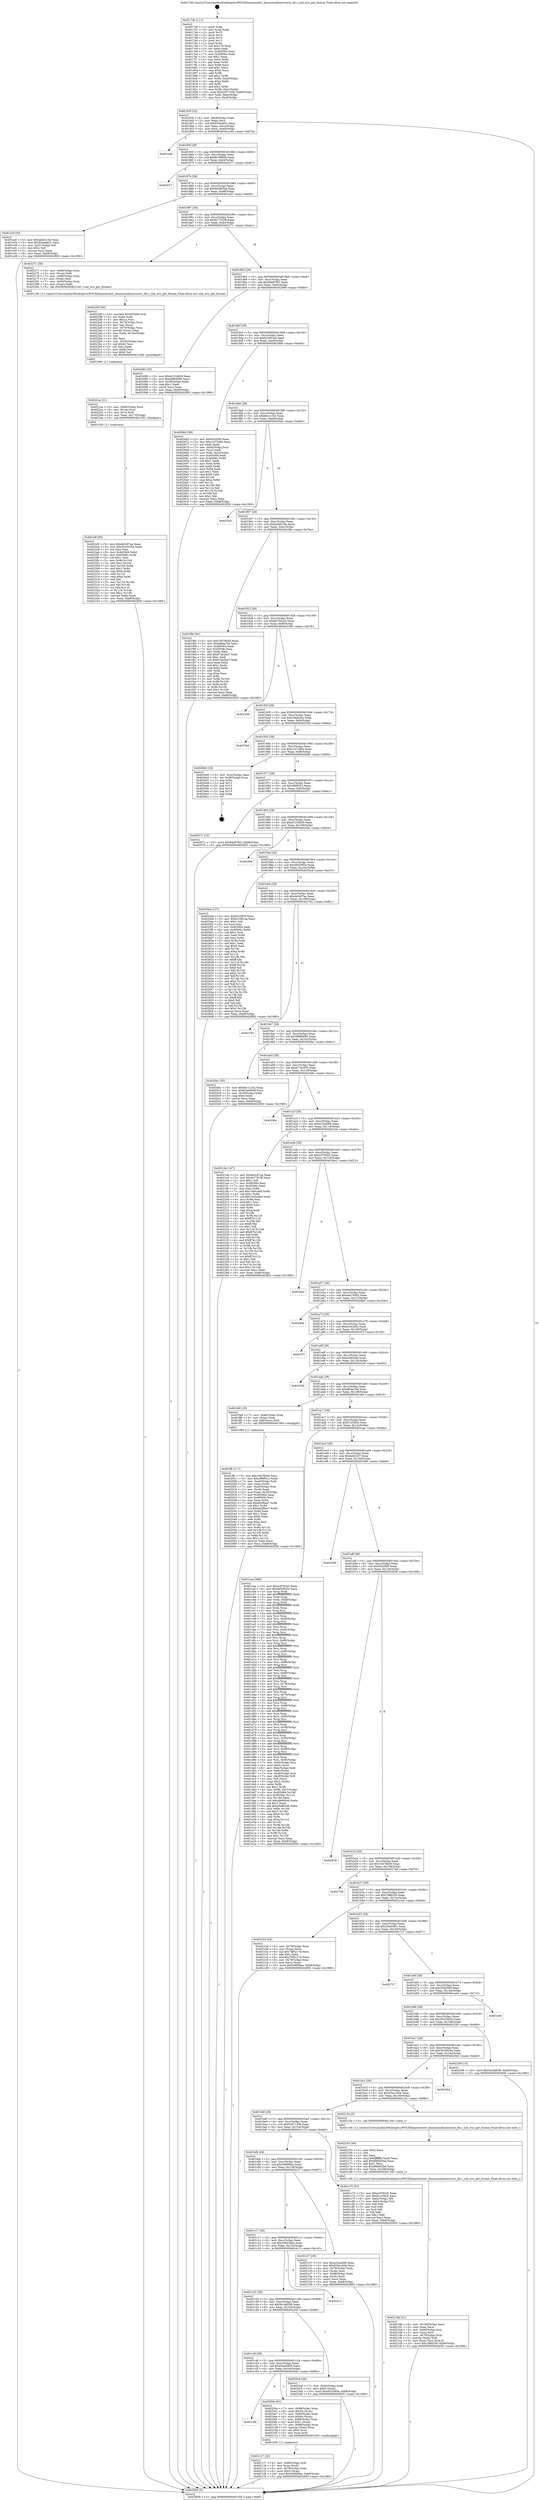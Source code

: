 digraph "0x4017d0" {
  label = "0x4017d0 (/mnt/c/Users/mathe/Desktop/tcc/POCII/binaries/extr_linuxsoundisawsswss_lib.c_snd_wss_get_format_Final-ollvm.out::main(0))"
  labelloc = "t"
  node[shape=record]

  Entry [label="",width=0.3,height=0.3,shape=circle,fillcolor=black,style=filled]
  "0x40183f" [label="{
     0x40183f [32]\l
     | [instrs]\l
     &nbsp;&nbsp;0x40183f \<+6\>: mov -0xb8(%rbp),%eax\l
     &nbsp;&nbsp;0x401845 \<+2\>: mov %eax,%ecx\l
     &nbsp;&nbsp;0x401847 \<+6\>: sub $0x834eeb51,%ecx\l
     &nbsp;&nbsp;0x40184d \<+6\>: mov %eax,-0xcc(%rbp)\l
     &nbsp;&nbsp;0x401853 \<+6\>: mov %ecx,-0xd0(%rbp)\l
     &nbsp;&nbsp;0x401859 \<+6\>: je 0000000000401e4d \<main+0x67d\>\l
  }"]
  "0x401e4d" [label="{
     0x401e4d\l
  }", style=dashed]
  "0x40185f" [label="{
     0x40185f [28]\l
     | [instrs]\l
     &nbsp;&nbsp;0x40185f \<+5\>: jmp 0000000000401864 \<main+0x94\>\l
     &nbsp;&nbsp;0x401864 \<+6\>: mov -0xcc(%rbp),%eax\l
     &nbsp;&nbsp;0x40186a \<+5\>: sub $0x8e3f882b,%eax\l
     &nbsp;&nbsp;0x40186f \<+6\>: mov %eax,-0xd4(%rbp)\l
     &nbsp;&nbsp;0x401875 \<+6\>: je 0000000000402517 \<main+0xd47\>\l
  }"]
  Exit [label="",width=0.3,height=0.3,shape=circle,fillcolor=black,style=filled,peripheries=2]
  "0x402517" [label="{
     0x402517\l
  }", style=dashed]
  "0x40187b" [label="{
     0x40187b [28]\l
     | [instrs]\l
     &nbsp;&nbsp;0x40187b \<+5\>: jmp 0000000000401880 \<main+0xb0\>\l
     &nbsp;&nbsp;0x401880 \<+6\>: mov -0xcc(%rbp),%eax\l
     &nbsp;&nbsp;0x401886 \<+5\>: sub $0x9a50832e,%eax\l
     &nbsp;&nbsp;0x40188b \<+6\>: mov %eax,-0xd8(%rbp)\l
     &nbsp;&nbsp;0x401891 \<+6\>: je 0000000000401e2f \<main+0x65f\>\l
  }"]
  "0x4022df" [label="{
     0x4022df [90]\l
     | [instrs]\l
     &nbsp;&nbsp;0x4022df \<+5\>: mov $0xde3c87aa,%eax\l
     &nbsp;&nbsp;0x4022e4 \<+5\>: mov $0x35435454,%edx\l
     &nbsp;&nbsp;0x4022e9 \<+2\>: xor %esi,%esi\l
     &nbsp;&nbsp;0x4022eb \<+8\>: mov 0x405064,%r8d\l
     &nbsp;&nbsp;0x4022f3 \<+8\>: mov 0x40506c,%r9d\l
     &nbsp;&nbsp;0x4022fb \<+3\>: sub $0x1,%esi\l
     &nbsp;&nbsp;0x4022fe \<+3\>: mov %r8d,%r10d\l
     &nbsp;&nbsp;0x402301 \<+3\>: add %esi,%r10d\l
     &nbsp;&nbsp;0x402304 \<+4\>: imul %r10d,%r8d\l
     &nbsp;&nbsp;0x402308 \<+4\>: and $0x1,%r8d\l
     &nbsp;&nbsp;0x40230c \<+4\>: cmp $0x0,%r8d\l
     &nbsp;&nbsp;0x402310 \<+4\>: sete %r11b\l
     &nbsp;&nbsp;0x402314 \<+4\>: cmp $0xa,%r9d\l
     &nbsp;&nbsp;0x402318 \<+3\>: setl %bl\l
     &nbsp;&nbsp;0x40231b \<+3\>: mov %r11b,%r14b\l
     &nbsp;&nbsp;0x40231e \<+3\>: and %bl,%r14b\l
     &nbsp;&nbsp;0x402321 \<+3\>: xor %bl,%r11b\l
     &nbsp;&nbsp;0x402324 \<+3\>: or %r11b,%r14b\l
     &nbsp;&nbsp;0x402327 \<+4\>: test $0x1,%r14b\l
     &nbsp;&nbsp;0x40232b \<+3\>: cmovne %edx,%eax\l
     &nbsp;&nbsp;0x40232e \<+6\>: mov %eax,-0xb8(%rbp)\l
     &nbsp;&nbsp;0x402334 \<+5\>: jmp 0000000000402850 \<main+0x1080\>\l
  }"]
  "0x401e2f" [label="{
     0x401e2f [30]\l
     | [instrs]\l
     &nbsp;&nbsp;0x401e2f \<+5\>: mov $0xba9d219e,%eax\l
     &nbsp;&nbsp;0x401e34 \<+5\>: mov $0x834eeb51,%ecx\l
     &nbsp;&nbsp;0x401e39 \<+3\>: mov -0x31(%rbp),%dl\l
     &nbsp;&nbsp;0x401e3c \<+3\>: test $0x1,%dl\l
     &nbsp;&nbsp;0x401e3f \<+3\>: cmovne %ecx,%eax\l
     &nbsp;&nbsp;0x401e42 \<+6\>: mov %eax,-0xb8(%rbp)\l
     &nbsp;&nbsp;0x401e48 \<+5\>: jmp 0000000000402850 \<main+0x1080\>\l
  }"]
  "0x401897" [label="{
     0x401897 [28]\l
     | [instrs]\l
     &nbsp;&nbsp;0x401897 \<+5\>: jmp 000000000040189c \<main+0xcc\>\l
     &nbsp;&nbsp;0x40189c \<+6\>: mov -0xcc(%rbp),%eax\l
     &nbsp;&nbsp;0x4018a2 \<+5\>: sub $0x9c7701f8,%eax\l
     &nbsp;&nbsp;0x4018a7 \<+6\>: mov %eax,-0xdc(%rbp)\l
     &nbsp;&nbsp;0x4018ad \<+6\>: je 0000000000402271 \<main+0xaa1\>\l
  }"]
  "0x4022ca" [label="{
     0x4022ca [21]\l
     | [instrs]\l
     &nbsp;&nbsp;0x4022ca \<+4\>: mov -0x80(%rbp),%rcx\l
     &nbsp;&nbsp;0x4022ce \<+3\>: mov (%rcx),%rcx\l
     &nbsp;&nbsp;0x4022d1 \<+3\>: mov %rcx,%rdi\l
     &nbsp;&nbsp;0x4022d4 \<+6\>: mov %eax,-0x170(%rbp)\l
     &nbsp;&nbsp;0x4022da \<+5\>: call 0000000000401030 \<free@plt\>\l
     | [calls]\l
     &nbsp;&nbsp;0x401030 \{1\} (unknown)\l
  }"]
  "0x402271" [label="{
     0x402271 [30]\l
     | [instrs]\l
     &nbsp;&nbsp;0x402271 \<+4\>: mov -0x80(%rbp),%rax\l
     &nbsp;&nbsp;0x402275 \<+3\>: mov (%rax),%rdi\l
     &nbsp;&nbsp;0x402278 \<+7\>: mov -0x98(%rbp),%rax\l
     &nbsp;&nbsp;0x40227f \<+2\>: mov (%rax),%esi\l
     &nbsp;&nbsp;0x402281 \<+7\>: mov -0x90(%rbp),%rax\l
     &nbsp;&nbsp;0x402288 \<+2\>: mov (%rax),%edx\l
     &nbsp;&nbsp;0x40228a \<+5\>: call 0000000000401240 \<snd_wss_get_format\>\l
     | [calls]\l
     &nbsp;&nbsp;0x401240 \{1\} (/mnt/c/Users/mathe/Desktop/tcc/POCII/binaries/extr_linuxsoundisawsswss_lib.c_snd_wss_get_format_Final-ollvm.out::snd_wss_get_format)\l
  }"]
  "0x4018b3" [label="{
     0x4018b3 [28]\l
     | [instrs]\l
     &nbsp;&nbsp;0x4018b3 \<+5\>: jmp 00000000004018b8 \<main+0xe8\>\l
     &nbsp;&nbsp;0x4018b8 \<+6\>: mov -0xcc(%rbp),%eax\l
     &nbsp;&nbsp;0x4018be \<+5\>: sub $0x9da97fb3,%eax\l
     &nbsp;&nbsp;0x4018c3 \<+6\>: mov %eax,-0xe0(%rbp)\l
     &nbsp;&nbsp;0x4018c9 \<+6\>: je 0000000000402080 \<main+0x8b0\>\l
  }"]
  "0x40228f" [label="{
     0x40228f [59]\l
     | [instrs]\l
     &nbsp;&nbsp;0x40228f \<+10\>: movabs $0x4030d6,%rdi\l
     &nbsp;&nbsp;0x402299 \<+2\>: xor %edx,%edx\l
     &nbsp;&nbsp;0x40229b \<+5\>: mov $0x1a,%esi\l
     &nbsp;&nbsp;0x4022a0 \<+4\>: mov -0x70(%rbp),%rcx\l
     &nbsp;&nbsp;0x4022a4 \<+2\>: mov %al,(%rcx)\l
     &nbsp;&nbsp;0x4022a6 \<+4\>: mov -0x70(%rbp),%rcx\l
     &nbsp;&nbsp;0x4022aa \<+3\>: movzbl (%rcx),%eax\l
     &nbsp;&nbsp;0x4022ad \<+6\>: mov %edx,-0x16c(%rbp)\l
     &nbsp;&nbsp;0x4022b3 \<+1\>: cltd\l
     &nbsp;&nbsp;0x4022b4 \<+2\>: idiv %esi\l
     &nbsp;&nbsp;0x4022b6 \<+6\>: mov -0x16c(%rbp),%esi\l
     &nbsp;&nbsp;0x4022bc \<+3\>: sub $0x61,%esi\l
     &nbsp;&nbsp;0x4022bf \<+2\>: sub %esi,%edx\l
     &nbsp;&nbsp;0x4022c1 \<+2\>: mov %edx,%esi\l
     &nbsp;&nbsp;0x4022c3 \<+2\>: mov $0x0,%al\l
     &nbsp;&nbsp;0x4022c5 \<+5\>: call 0000000000401040 \<printf@plt\>\l
     | [calls]\l
     &nbsp;&nbsp;0x401040 \{1\} (unknown)\l
  }"]
  "0x402080" [label="{
     0x402080 [30]\l
     | [instrs]\l
     &nbsp;&nbsp;0x402080 \<+5\>: mov $0xd1334929,%eax\l
     &nbsp;&nbsp;0x402085 \<+5\>: mov $0xdfd84696,%ecx\l
     &nbsp;&nbsp;0x40208a \<+3\>: mov -0x30(%rbp),%edx\l
     &nbsp;&nbsp;0x40208d \<+3\>: cmp $0x1,%edx\l
     &nbsp;&nbsp;0x402090 \<+3\>: cmovl %ecx,%eax\l
     &nbsp;&nbsp;0x402093 \<+6\>: mov %eax,-0xb8(%rbp)\l
     &nbsp;&nbsp;0x402099 \<+5\>: jmp 0000000000402850 \<main+0x1080\>\l
  }"]
  "0x4018cf" [label="{
     0x4018cf [28]\l
     | [instrs]\l
     &nbsp;&nbsp;0x4018cf \<+5\>: jmp 00000000004018d4 \<main+0x104\>\l
     &nbsp;&nbsp;0x4018d4 \<+6\>: mov -0xcc(%rbp),%eax\l
     &nbsp;&nbsp;0x4018da \<+5\>: sub $0xb238f1ad,%eax\l
     &nbsp;&nbsp;0x4018df \<+6\>: mov %eax,-0xe4(%rbp)\l
     &nbsp;&nbsp;0x4018e5 \<+6\>: je 000000000040266d \<main+0xe9d\>\l
  }"]
  "0x40218b" [label="{
     0x40218b [41]\l
     | [instrs]\l
     &nbsp;&nbsp;0x40218b \<+6\>: mov -0x168(%rbp),%ecx\l
     &nbsp;&nbsp;0x402191 \<+3\>: imul %eax,%ecx\l
     &nbsp;&nbsp;0x402194 \<+4\>: mov -0x80(%rbp),%rsi\l
     &nbsp;&nbsp;0x402198 \<+3\>: mov (%rsi),%rsi\l
     &nbsp;&nbsp;0x40219b \<+4\>: mov -0x78(%rbp),%rdi\l
     &nbsp;&nbsp;0x40219f \<+3\>: movslq (%rdi),%rdi\l
     &nbsp;&nbsp;0x4021a2 \<+3\>: mov %ecx,(%rsi,%rdi,4)\l
     &nbsp;&nbsp;0x4021a5 \<+10\>: movl $0x23ffd256,-0xb8(%rbp)\l
     &nbsp;&nbsp;0x4021af \<+5\>: jmp 0000000000402850 \<main+0x1080\>\l
  }"]
  "0x40266d" [label="{
     0x40266d [99]\l
     | [instrs]\l
     &nbsp;&nbsp;0x40266d \<+5\>: mov $0x9320f59,%eax\l
     &nbsp;&nbsp;0x402672 \<+5\>: mov $0xc1e72d9a,%ecx\l
     &nbsp;&nbsp;0x402677 \<+2\>: xor %edx,%edx\l
     &nbsp;&nbsp;0x402679 \<+7\>: mov -0xb0(%rbp),%rsi\l
     &nbsp;&nbsp;0x402680 \<+2\>: mov (%rsi),%edi\l
     &nbsp;&nbsp;0x402682 \<+3\>: mov %edi,-0x2c(%rbp)\l
     &nbsp;&nbsp;0x402685 \<+7\>: mov 0x405064,%edi\l
     &nbsp;&nbsp;0x40268c \<+8\>: mov 0x40506c,%r8d\l
     &nbsp;&nbsp;0x402694 \<+3\>: sub $0x1,%edx\l
     &nbsp;&nbsp;0x402697 \<+3\>: mov %edi,%r9d\l
     &nbsp;&nbsp;0x40269a \<+3\>: add %edx,%r9d\l
     &nbsp;&nbsp;0x40269d \<+4\>: imul %r9d,%edi\l
     &nbsp;&nbsp;0x4026a1 \<+3\>: and $0x1,%edi\l
     &nbsp;&nbsp;0x4026a4 \<+3\>: cmp $0x0,%edi\l
     &nbsp;&nbsp;0x4026a7 \<+4\>: sete %r10b\l
     &nbsp;&nbsp;0x4026ab \<+4\>: cmp $0xa,%r8d\l
     &nbsp;&nbsp;0x4026af \<+4\>: setl %r11b\l
     &nbsp;&nbsp;0x4026b3 \<+3\>: mov %r10b,%bl\l
     &nbsp;&nbsp;0x4026b6 \<+3\>: and %r11b,%bl\l
     &nbsp;&nbsp;0x4026b9 \<+3\>: xor %r11b,%r10b\l
     &nbsp;&nbsp;0x4026bc \<+3\>: or %r10b,%bl\l
     &nbsp;&nbsp;0x4026bf \<+3\>: test $0x1,%bl\l
     &nbsp;&nbsp;0x4026c2 \<+3\>: cmovne %ecx,%eax\l
     &nbsp;&nbsp;0x4026c5 \<+6\>: mov %eax,-0xb8(%rbp)\l
     &nbsp;&nbsp;0x4026cb \<+5\>: jmp 0000000000402850 \<main+0x1080\>\l
  }"]
  "0x4018eb" [label="{
     0x4018eb [28]\l
     | [instrs]\l
     &nbsp;&nbsp;0x4018eb \<+5\>: jmp 00000000004018f0 \<main+0x120\>\l
     &nbsp;&nbsp;0x4018f0 \<+6\>: mov -0xcc(%rbp),%eax\l
     &nbsp;&nbsp;0x4018f6 \<+5\>: sub $0xb9c1c162,%eax\l
     &nbsp;&nbsp;0x4018fb \<+6\>: mov %eax,-0xe8(%rbp)\l
     &nbsp;&nbsp;0x401901 \<+6\>: je 00000000004025a5 \<main+0xdd5\>\l
  }"]
  "0x402163" [label="{
     0x402163 [40]\l
     | [instrs]\l
     &nbsp;&nbsp;0x402163 \<+5\>: mov $0x2,%ecx\l
     &nbsp;&nbsp;0x402168 \<+1\>: cltd\l
     &nbsp;&nbsp;0x402169 \<+2\>: idiv %ecx\l
     &nbsp;&nbsp;0x40216b \<+6\>: imul $0xfffffffe,%edx,%ecx\l
     &nbsp;&nbsp;0x402171 \<+6\>: add $0x886b92bd,%ecx\l
     &nbsp;&nbsp;0x402177 \<+3\>: add $0x1,%ecx\l
     &nbsp;&nbsp;0x40217a \<+6\>: sub $0x886b92bd,%ecx\l
     &nbsp;&nbsp;0x402180 \<+6\>: mov %ecx,-0x168(%rbp)\l
     &nbsp;&nbsp;0x402186 \<+5\>: call 0000000000401160 \<next_i\>\l
     | [calls]\l
     &nbsp;&nbsp;0x401160 \{1\} (/mnt/c/Users/mathe/Desktop/tcc/POCII/binaries/extr_linuxsoundisawsswss_lib.c_snd_wss_get_format_Final-ollvm.out::next_i)\l
  }"]
  "0x4025a5" [label="{
     0x4025a5\l
  }", style=dashed]
  "0x401907" [label="{
     0x401907 [28]\l
     | [instrs]\l
     &nbsp;&nbsp;0x401907 \<+5\>: jmp 000000000040190c \<main+0x13c\>\l
     &nbsp;&nbsp;0x40190c \<+6\>: mov -0xcc(%rbp),%eax\l
     &nbsp;&nbsp;0x401912 \<+5\>: sub $0xba9d219e,%eax\l
     &nbsp;&nbsp;0x401917 \<+6\>: mov %eax,-0xec(%rbp)\l
     &nbsp;&nbsp;0x40191d \<+6\>: je 0000000000401f8e \<main+0x7be\>\l
  }"]
  "0x402117" [label="{
     0x402117 [32]\l
     | [instrs]\l
     &nbsp;&nbsp;0x402117 \<+4\>: mov -0x80(%rbp),%rdi\l
     &nbsp;&nbsp;0x40211b \<+3\>: mov %rax,(%rdi)\l
     &nbsp;&nbsp;0x40211e \<+4\>: mov -0x78(%rbp),%rax\l
     &nbsp;&nbsp;0x402122 \<+6\>: movl $0x0,(%rax)\l
     &nbsp;&nbsp;0x402128 \<+10\>: movl $0x5480f4ee,-0xb8(%rbp)\l
     &nbsp;&nbsp;0x402132 \<+5\>: jmp 0000000000402850 \<main+0x1080\>\l
  }"]
  "0x401f8e" [label="{
     0x401f8e [91]\l
     | [instrs]\l
     &nbsp;&nbsp;0x401f8e \<+5\>: mov $0x10d78e59,%eax\l
     &nbsp;&nbsp;0x401f93 \<+5\>: mov $0xefb4a70d,%ecx\l
     &nbsp;&nbsp;0x401f98 \<+7\>: mov 0x405064,%edx\l
     &nbsp;&nbsp;0x401f9f \<+7\>: mov 0x40506c,%esi\l
     &nbsp;&nbsp;0x401fa6 \<+2\>: mov %edx,%edi\l
     &nbsp;&nbsp;0x401fa8 \<+6\>: add $0x67ab2ba7,%edi\l
     &nbsp;&nbsp;0x401fae \<+3\>: sub $0x1,%edi\l
     &nbsp;&nbsp;0x401fb1 \<+6\>: sub $0x67ab2ba7,%edi\l
     &nbsp;&nbsp;0x401fb7 \<+3\>: imul %edi,%edx\l
     &nbsp;&nbsp;0x401fba \<+3\>: and $0x1,%edx\l
     &nbsp;&nbsp;0x401fbd \<+3\>: cmp $0x0,%edx\l
     &nbsp;&nbsp;0x401fc0 \<+4\>: sete %r8b\l
     &nbsp;&nbsp;0x401fc4 \<+3\>: cmp $0xa,%esi\l
     &nbsp;&nbsp;0x401fc7 \<+4\>: setl %r9b\l
     &nbsp;&nbsp;0x401fcb \<+3\>: mov %r8b,%r10b\l
     &nbsp;&nbsp;0x401fce \<+3\>: and %r9b,%r10b\l
     &nbsp;&nbsp;0x401fd1 \<+3\>: xor %r9b,%r8b\l
     &nbsp;&nbsp;0x401fd4 \<+3\>: or %r8b,%r10b\l
     &nbsp;&nbsp;0x401fd7 \<+4\>: test $0x1,%r10b\l
     &nbsp;&nbsp;0x401fdb \<+3\>: cmovne %ecx,%eax\l
     &nbsp;&nbsp;0x401fde \<+6\>: mov %eax,-0xb8(%rbp)\l
     &nbsp;&nbsp;0x401fe4 \<+5\>: jmp 0000000000402850 \<main+0x1080\>\l
  }"]
  "0x401923" [label="{
     0x401923 [28]\l
     | [instrs]\l
     &nbsp;&nbsp;0x401923 \<+5\>: jmp 0000000000401928 \<main+0x158\>\l
     &nbsp;&nbsp;0x401928 \<+6\>: mov -0xcc(%rbp),%eax\l
     &nbsp;&nbsp;0x40192e \<+5\>: sub $0xbb759ce3,%eax\l
     &nbsp;&nbsp;0x401933 \<+6\>: mov %eax,-0xf0(%rbp)\l
     &nbsp;&nbsp;0x401939 \<+6\>: je 0000000000402348 \<main+0xb78\>\l
  }"]
  "0x401c6b" [label="{
     0x401c6b\l
  }", style=dashed]
  "0x402348" [label="{
     0x402348\l
  }", style=dashed]
  "0x40193f" [label="{
     0x40193f [28]\l
     | [instrs]\l
     &nbsp;&nbsp;0x40193f \<+5\>: jmp 0000000000401944 \<main+0x174\>\l
     &nbsp;&nbsp;0x401944 \<+6\>: mov -0xcc(%rbp),%eax\l
     &nbsp;&nbsp;0x40194a \<+5\>: sub $0xc04a6c6e,%eax\l
     &nbsp;&nbsp;0x40194f \<+6\>: mov %eax,-0xf4(%rbp)\l
     &nbsp;&nbsp;0x401955 \<+6\>: je 00000000004023bd \<main+0xbed\>\l
  }"]
  "0x4020da" [label="{
     0x4020da [61]\l
     | [instrs]\l
     &nbsp;&nbsp;0x4020da \<+7\>: mov -0x98(%rbp),%rax\l
     &nbsp;&nbsp;0x4020e1 \<+6\>: movl $0x64,(%rax)\l
     &nbsp;&nbsp;0x4020e7 \<+7\>: mov -0x90(%rbp),%rax\l
     &nbsp;&nbsp;0x4020ee \<+6\>: movl $0x64,(%rax)\l
     &nbsp;&nbsp;0x4020f4 \<+7\>: mov -0x88(%rbp),%rax\l
     &nbsp;&nbsp;0x4020fb \<+6\>: movl $0x1,(%rax)\l
     &nbsp;&nbsp;0x402101 \<+7\>: mov -0x88(%rbp),%rax\l
     &nbsp;&nbsp;0x402108 \<+3\>: movslq (%rax),%rax\l
     &nbsp;&nbsp;0x40210b \<+4\>: shl $0x2,%rax\l
     &nbsp;&nbsp;0x40210f \<+3\>: mov %rax,%rdi\l
     &nbsp;&nbsp;0x402112 \<+5\>: call 0000000000401050 \<malloc@plt\>\l
     | [calls]\l
     &nbsp;&nbsp;0x401050 \{1\} (unknown)\l
  }"]
  "0x4023bd" [label="{
     0x4023bd\l
  }", style=dashed]
  "0x40195b" [label="{
     0x40195b [28]\l
     | [instrs]\l
     &nbsp;&nbsp;0x40195b \<+5\>: jmp 0000000000401960 \<main+0x190\>\l
     &nbsp;&nbsp;0x401960 \<+6\>: mov -0xcc(%rbp),%eax\l
     &nbsp;&nbsp;0x401966 \<+5\>: sub $0xc1e72d9a,%eax\l
     &nbsp;&nbsp;0x40196b \<+6\>: mov %eax,-0xf8(%rbp)\l
     &nbsp;&nbsp;0x401971 \<+6\>: je 00000000004026d0 \<main+0xf00\>\l
  }"]
  "0x401c4f" [label="{
     0x401c4f [28]\l
     | [instrs]\l
     &nbsp;&nbsp;0x401c4f \<+5\>: jmp 0000000000401c54 \<main+0x484\>\l
     &nbsp;&nbsp;0x401c54 \<+6\>: mov -0xcc(%rbp),%eax\l
     &nbsp;&nbsp;0x401c5a \<+5\>: sub $0x65ae0958,%eax\l
     &nbsp;&nbsp;0x401c5f \<+6\>: mov %eax,-0x164(%rbp)\l
     &nbsp;&nbsp;0x401c65 \<+6\>: je 00000000004020da \<main+0x90a\>\l
  }"]
  "0x4026d0" [label="{
     0x4026d0 [18]\l
     | [instrs]\l
     &nbsp;&nbsp;0x4026d0 \<+3\>: mov -0x2c(%rbp),%eax\l
     &nbsp;&nbsp;0x4026d3 \<+4\>: lea -0x28(%rbp),%rsp\l
     &nbsp;&nbsp;0x4026d7 \<+1\>: pop %rbx\l
     &nbsp;&nbsp;0x4026d8 \<+2\>: pop %r12\l
     &nbsp;&nbsp;0x4026da \<+2\>: pop %r13\l
     &nbsp;&nbsp;0x4026dc \<+2\>: pop %r14\l
     &nbsp;&nbsp;0x4026de \<+2\>: pop %r15\l
     &nbsp;&nbsp;0x4026e0 \<+1\>: pop %rbp\l
     &nbsp;&nbsp;0x4026e1 \<+1\>: ret\l
  }"]
  "0x401977" [label="{
     0x401977 [28]\l
     | [instrs]\l
     &nbsp;&nbsp;0x401977 \<+5\>: jmp 000000000040197c \<main+0x1ac\>\l
     &nbsp;&nbsp;0x40197c \<+6\>: mov -0xcc(%rbp),%eax\l
     &nbsp;&nbsp;0x401982 \<+5\>: sub $0xc89f5f12,%eax\l
     &nbsp;&nbsp;0x401987 \<+6\>: mov %eax,-0xfc(%rbp)\l
     &nbsp;&nbsp;0x40198d \<+6\>: je 0000000000402071 \<main+0x8a1\>\l
  }"]
  "0x4025c8" [label="{
     0x4025c8 [28]\l
     | [instrs]\l
     &nbsp;&nbsp;0x4025c8 \<+7\>: mov -0xb0(%rbp),%rax\l
     &nbsp;&nbsp;0x4025cf \<+6\>: movl $0x0,(%rax)\l
     &nbsp;&nbsp;0x4025d5 \<+10\>: movl $0xd9329f3e,-0xb8(%rbp)\l
     &nbsp;&nbsp;0x4025df \<+5\>: jmp 0000000000402850 \<main+0x1080\>\l
  }"]
  "0x402071" [label="{
     0x402071 [15]\l
     | [instrs]\l
     &nbsp;&nbsp;0x402071 \<+10\>: movl $0x9da97fb3,-0xb8(%rbp)\l
     &nbsp;&nbsp;0x40207b \<+5\>: jmp 0000000000402850 \<main+0x1080\>\l
  }"]
  "0x401993" [label="{
     0x401993 [28]\l
     | [instrs]\l
     &nbsp;&nbsp;0x401993 \<+5\>: jmp 0000000000401998 \<main+0x1c8\>\l
     &nbsp;&nbsp;0x401998 \<+6\>: mov -0xcc(%rbp),%eax\l
     &nbsp;&nbsp;0x40199e \<+5\>: sub $0xd1334929,%eax\l
     &nbsp;&nbsp;0x4019a3 \<+6\>: mov %eax,-0x100(%rbp)\l
     &nbsp;&nbsp;0x4019a9 \<+6\>: je 000000000040209e \<main+0x8ce\>\l
  }"]
  "0x401c33" [label="{
     0x401c33 [28]\l
     | [instrs]\l
     &nbsp;&nbsp;0x401c33 \<+5\>: jmp 0000000000401c38 \<main+0x468\>\l
     &nbsp;&nbsp;0x401c38 \<+6\>: mov -0xcc(%rbp),%eax\l
     &nbsp;&nbsp;0x401c3e \<+5\>: sub $0x5a1dd938,%eax\l
     &nbsp;&nbsp;0x401c43 \<+6\>: mov %eax,-0x160(%rbp)\l
     &nbsp;&nbsp;0x401c49 \<+6\>: je 00000000004025c8 \<main+0xdf8\>\l
  }"]
  "0x40209e" [label="{
     0x40209e\l
  }", style=dashed]
  "0x4019af" [label="{
     0x4019af [28]\l
     | [instrs]\l
     &nbsp;&nbsp;0x4019af \<+5\>: jmp 00000000004019b4 \<main+0x1e4\>\l
     &nbsp;&nbsp;0x4019b4 \<+6\>: mov -0xcc(%rbp),%eax\l
     &nbsp;&nbsp;0x4019ba \<+5\>: sub $0xd9329f3e,%eax\l
     &nbsp;&nbsp;0x4019bf \<+6\>: mov %eax,-0x104(%rbp)\l
     &nbsp;&nbsp;0x4019c5 \<+6\>: je 00000000004025e4 \<main+0xe14\>\l
  }"]
  "0x402413" [label="{
     0x402413\l
  }", style=dashed]
  "0x4025e4" [label="{
     0x4025e4 [137]\l
     | [instrs]\l
     &nbsp;&nbsp;0x4025e4 \<+5\>: mov $0x9320f59,%eax\l
     &nbsp;&nbsp;0x4025e9 \<+5\>: mov $0xb238f1ad,%ecx\l
     &nbsp;&nbsp;0x4025ee \<+2\>: mov $0x1,%dl\l
     &nbsp;&nbsp;0x4025f0 \<+2\>: xor %esi,%esi\l
     &nbsp;&nbsp;0x4025f2 \<+7\>: mov 0x405064,%edi\l
     &nbsp;&nbsp;0x4025f9 \<+8\>: mov 0x40506c,%r8d\l
     &nbsp;&nbsp;0x402601 \<+3\>: sub $0x1,%esi\l
     &nbsp;&nbsp;0x402604 \<+3\>: mov %edi,%r9d\l
     &nbsp;&nbsp;0x402607 \<+3\>: add %esi,%r9d\l
     &nbsp;&nbsp;0x40260a \<+4\>: imul %r9d,%edi\l
     &nbsp;&nbsp;0x40260e \<+3\>: and $0x1,%edi\l
     &nbsp;&nbsp;0x402611 \<+3\>: cmp $0x0,%edi\l
     &nbsp;&nbsp;0x402614 \<+4\>: sete %r10b\l
     &nbsp;&nbsp;0x402618 \<+4\>: cmp $0xa,%r8d\l
     &nbsp;&nbsp;0x40261c \<+4\>: setl %r11b\l
     &nbsp;&nbsp;0x402620 \<+3\>: mov %r10b,%bl\l
     &nbsp;&nbsp;0x402623 \<+3\>: xor $0xff,%bl\l
     &nbsp;&nbsp;0x402626 \<+3\>: mov %r11b,%r14b\l
     &nbsp;&nbsp;0x402629 \<+4\>: xor $0xff,%r14b\l
     &nbsp;&nbsp;0x40262d \<+3\>: xor $0x0,%dl\l
     &nbsp;&nbsp;0x402630 \<+3\>: mov %bl,%r15b\l
     &nbsp;&nbsp;0x402633 \<+4\>: and $0x0,%r15b\l
     &nbsp;&nbsp;0x402637 \<+3\>: and %dl,%r10b\l
     &nbsp;&nbsp;0x40263a \<+3\>: mov %r14b,%r12b\l
     &nbsp;&nbsp;0x40263d \<+4\>: and $0x0,%r12b\l
     &nbsp;&nbsp;0x402641 \<+3\>: and %dl,%r11b\l
     &nbsp;&nbsp;0x402644 \<+3\>: or %r10b,%r15b\l
     &nbsp;&nbsp;0x402647 \<+3\>: or %r11b,%r12b\l
     &nbsp;&nbsp;0x40264a \<+3\>: xor %r12b,%r15b\l
     &nbsp;&nbsp;0x40264d \<+3\>: or %r14b,%bl\l
     &nbsp;&nbsp;0x402650 \<+3\>: xor $0xff,%bl\l
     &nbsp;&nbsp;0x402653 \<+3\>: or $0x0,%dl\l
     &nbsp;&nbsp;0x402656 \<+2\>: and %dl,%bl\l
     &nbsp;&nbsp;0x402658 \<+3\>: or %bl,%r15b\l
     &nbsp;&nbsp;0x40265b \<+4\>: test $0x1,%r15b\l
     &nbsp;&nbsp;0x40265f \<+3\>: cmovne %ecx,%eax\l
     &nbsp;&nbsp;0x402662 \<+6\>: mov %eax,-0xb8(%rbp)\l
     &nbsp;&nbsp;0x402668 \<+5\>: jmp 0000000000402850 \<main+0x1080\>\l
  }"]
  "0x4019cb" [label="{
     0x4019cb [28]\l
     | [instrs]\l
     &nbsp;&nbsp;0x4019cb \<+5\>: jmp 00000000004019d0 \<main+0x200\>\l
     &nbsp;&nbsp;0x4019d0 \<+6\>: mov -0xcc(%rbp),%eax\l
     &nbsp;&nbsp;0x4019d6 \<+5\>: sub $0xde3c87aa,%eax\l
     &nbsp;&nbsp;0x4019db \<+6\>: mov %eax,-0x108(%rbp)\l
     &nbsp;&nbsp;0x4019e1 \<+6\>: je 0000000000402781 \<main+0xfb1\>\l
  }"]
  "0x401c17" [label="{
     0x401c17 [28]\l
     | [instrs]\l
     &nbsp;&nbsp;0x401c17 \<+5\>: jmp 0000000000401c1c \<main+0x44c\>\l
     &nbsp;&nbsp;0x401c1c \<+6\>: mov -0xcc(%rbp),%eax\l
     &nbsp;&nbsp;0x401c22 \<+5\>: sub $0x55662b0a,%eax\l
     &nbsp;&nbsp;0x401c27 \<+6\>: mov %eax,-0x15c(%rbp)\l
     &nbsp;&nbsp;0x401c2d \<+6\>: je 0000000000402413 \<main+0xc43\>\l
  }"]
  "0x402781" [label="{
     0x402781\l
  }", style=dashed]
  "0x4019e7" [label="{
     0x4019e7 [28]\l
     | [instrs]\l
     &nbsp;&nbsp;0x4019e7 \<+5\>: jmp 00000000004019ec \<main+0x21c\>\l
     &nbsp;&nbsp;0x4019ec \<+6\>: mov -0xcc(%rbp),%eax\l
     &nbsp;&nbsp;0x4019f2 \<+5\>: sub $0xdfd84696,%eax\l
     &nbsp;&nbsp;0x4019f7 \<+6\>: mov %eax,-0x10c(%rbp)\l
     &nbsp;&nbsp;0x4019fd \<+6\>: je 00000000004020bc \<main+0x8ec\>\l
  }"]
  "0x402137" [label="{
     0x402137 [39]\l
     | [instrs]\l
     &nbsp;&nbsp;0x402137 \<+5\>: mov $0xe23ca008,%eax\l
     &nbsp;&nbsp;0x40213c \<+5\>: mov $0x455a140d,%ecx\l
     &nbsp;&nbsp;0x402141 \<+4\>: mov -0x78(%rbp),%rdx\l
     &nbsp;&nbsp;0x402145 \<+2\>: mov (%rdx),%esi\l
     &nbsp;&nbsp;0x402147 \<+7\>: mov -0x88(%rbp),%rdx\l
     &nbsp;&nbsp;0x40214e \<+2\>: cmp (%rdx),%esi\l
     &nbsp;&nbsp;0x402150 \<+3\>: cmovl %ecx,%eax\l
     &nbsp;&nbsp;0x402153 \<+6\>: mov %eax,-0xb8(%rbp)\l
     &nbsp;&nbsp;0x402159 \<+5\>: jmp 0000000000402850 \<main+0x1080\>\l
  }"]
  "0x4020bc" [label="{
     0x4020bc [30]\l
     | [instrs]\l
     &nbsp;&nbsp;0x4020bc \<+5\>: mov $0xb9c1c162,%eax\l
     &nbsp;&nbsp;0x4020c1 \<+5\>: mov $0x65ae0958,%ecx\l
     &nbsp;&nbsp;0x4020c6 \<+3\>: mov -0x30(%rbp),%edx\l
     &nbsp;&nbsp;0x4020c9 \<+3\>: cmp $0x0,%edx\l
     &nbsp;&nbsp;0x4020cc \<+3\>: cmove %ecx,%eax\l
     &nbsp;&nbsp;0x4020cf \<+6\>: mov %eax,-0xb8(%rbp)\l
     &nbsp;&nbsp;0x4020d5 \<+5\>: jmp 0000000000402850 \<main+0x1080\>\l
  }"]
  "0x401a03" [label="{
     0x401a03 [28]\l
     | [instrs]\l
     &nbsp;&nbsp;0x401a03 \<+5\>: jmp 0000000000401a08 \<main+0x238\>\l
     &nbsp;&nbsp;0x401a08 \<+6\>: mov -0xcc(%rbp),%eax\l
     &nbsp;&nbsp;0x401a0e \<+5\>: sub $0xe17dc030,%eax\l
     &nbsp;&nbsp;0x401a13 \<+6\>: mov %eax,-0x110(%rbp)\l
     &nbsp;&nbsp;0x401a19 \<+6\>: je 000000000040249c \<main+0xccc\>\l
  }"]
  "0x401ffc" [label="{
     0x401ffc [117]\l
     | [instrs]\l
     &nbsp;&nbsp;0x401ffc \<+5\>: mov $0x10d78e59,%ecx\l
     &nbsp;&nbsp;0x402001 \<+5\>: mov $0xc89f5f12,%edx\l
     &nbsp;&nbsp;0x402006 \<+7\>: mov -0xa0(%rbp),%rdi\l
     &nbsp;&nbsp;0x40200d \<+2\>: mov %eax,(%rdi)\l
     &nbsp;&nbsp;0x40200f \<+7\>: mov -0xa0(%rbp),%rdi\l
     &nbsp;&nbsp;0x402016 \<+2\>: mov (%rdi),%eax\l
     &nbsp;&nbsp;0x402018 \<+3\>: mov %eax,-0x30(%rbp)\l
     &nbsp;&nbsp;0x40201b \<+7\>: mov 0x405064,%eax\l
     &nbsp;&nbsp;0x402022 \<+7\>: mov 0x40506c,%esi\l
     &nbsp;&nbsp;0x402029 \<+3\>: mov %eax,%r8d\l
     &nbsp;&nbsp;0x40202c \<+7\>: add $0xeb2f9aa7,%r8d\l
     &nbsp;&nbsp;0x402033 \<+4\>: sub $0x1,%r8d\l
     &nbsp;&nbsp;0x402037 \<+7\>: sub $0xeb2f9aa7,%r8d\l
     &nbsp;&nbsp;0x40203e \<+4\>: imul %r8d,%eax\l
     &nbsp;&nbsp;0x402042 \<+3\>: and $0x1,%eax\l
     &nbsp;&nbsp;0x402045 \<+3\>: cmp $0x0,%eax\l
     &nbsp;&nbsp;0x402048 \<+4\>: sete %r9b\l
     &nbsp;&nbsp;0x40204c \<+3\>: cmp $0xa,%esi\l
     &nbsp;&nbsp;0x40204f \<+4\>: setl %r10b\l
     &nbsp;&nbsp;0x402053 \<+3\>: mov %r9b,%r11b\l
     &nbsp;&nbsp;0x402056 \<+3\>: and %r10b,%r11b\l
     &nbsp;&nbsp;0x402059 \<+3\>: xor %r10b,%r9b\l
     &nbsp;&nbsp;0x40205c \<+3\>: or %r9b,%r11b\l
     &nbsp;&nbsp;0x40205f \<+4\>: test $0x1,%r11b\l
     &nbsp;&nbsp;0x402063 \<+3\>: cmovne %edx,%ecx\l
     &nbsp;&nbsp;0x402066 \<+6\>: mov %ecx,-0xb8(%rbp)\l
     &nbsp;&nbsp;0x40206c \<+5\>: jmp 0000000000402850 \<main+0x1080\>\l
  }"]
  "0x40249c" [label="{
     0x40249c\l
  }", style=dashed]
  "0x401a1f" [label="{
     0x401a1f [28]\l
     | [instrs]\l
     &nbsp;&nbsp;0x401a1f \<+5\>: jmp 0000000000401a24 \<main+0x254\>\l
     &nbsp;&nbsp;0x401a24 \<+6\>: mov -0xcc(%rbp),%eax\l
     &nbsp;&nbsp;0x401a2a \<+5\>: sub $0xe23ca008,%eax\l
     &nbsp;&nbsp;0x401a2f \<+6\>: mov %eax,-0x114(%rbp)\l
     &nbsp;&nbsp;0x401a35 \<+6\>: je 00000000004021de \<main+0xa0e\>\l
  }"]
  "0x4017d0" [label="{
     0x4017d0 [111]\l
     | [instrs]\l
     &nbsp;&nbsp;0x4017d0 \<+1\>: push %rbp\l
     &nbsp;&nbsp;0x4017d1 \<+3\>: mov %rsp,%rbp\l
     &nbsp;&nbsp;0x4017d4 \<+2\>: push %r15\l
     &nbsp;&nbsp;0x4017d6 \<+2\>: push %r14\l
     &nbsp;&nbsp;0x4017d8 \<+2\>: push %r13\l
     &nbsp;&nbsp;0x4017da \<+2\>: push %r12\l
     &nbsp;&nbsp;0x4017dc \<+1\>: push %rbx\l
     &nbsp;&nbsp;0x4017dd \<+7\>: sub $0x178,%rsp\l
     &nbsp;&nbsp;0x4017e4 \<+2\>: xor %eax,%eax\l
     &nbsp;&nbsp;0x4017e6 \<+7\>: mov 0x405064,%ecx\l
     &nbsp;&nbsp;0x4017ed \<+7\>: mov 0x40506c,%edx\l
     &nbsp;&nbsp;0x4017f4 \<+3\>: sub $0x1,%eax\l
     &nbsp;&nbsp;0x4017f7 \<+3\>: mov %ecx,%r8d\l
     &nbsp;&nbsp;0x4017fa \<+3\>: add %eax,%r8d\l
     &nbsp;&nbsp;0x4017fd \<+4\>: imul %r8d,%ecx\l
     &nbsp;&nbsp;0x401801 \<+3\>: and $0x1,%ecx\l
     &nbsp;&nbsp;0x401804 \<+3\>: cmp $0x0,%ecx\l
     &nbsp;&nbsp;0x401807 \<+4\>: sete %r9b\l
     &nbsp;&nbsp;0x40180b \<+4\>: and $0x1,%r9b\l
     &nbsp;&nbsp;0x40180f \<+7\>: mov %r9b,-0xb2(%rbp)\l
     &nbsp;&nbsp;0x401816 \<+3\>: cmp $0xa,%edx\l
     &nbsp;&nbsp;0x401819 \<+4\>: setl %r9b\l
     &nbsp;&nbsp;0x40181d \<+4\>: and $0x1,%r9b\l
     &nbsp;&nbsp;0x401821 \<+7\>: mov %r9b,-0xb1(%rbp)\l
     &nbsp;&nbsp;0x401828 \<+10\>: movl $0x5297150b,-0xb8(%rbp)\l
     &nbsp;&nbsp;0x401832 \<+6\>: mov %edi,-0xbc(%rbp)\l
     &nbsp;&nbsp;0x401838 \<+7\>: mov %rsi,-0xc8(%rbp)\l
  }"]
  "0x4021de" [label="{
     0x4021de [147]\l
     | [instrs]\l
     &nbsp;&nbsp;0x4021de \<+5\>: mov $0xde3c87aa,%eax\l
     &nbsp;&nbsp;0x4021e3 \<+5\>: mov $0x9c7701f8,%ecx\l
     &nbsp;&nbsp;0x4021e8 \<+2\>: mov $0x1,%dl\l
     &nbsp;&nbsp;0x4021ea \<+7\>: mov 0x405064,%esi\l
     &nbsp;&nbsp;0x4021f1 \<+7\>: mov 0x40506c,%edi\l
     &nbsp;&nbsp;0x4021f8 \<+3\>: mov %esi,%r8d\l
     &nbsp;&nbsp;0x4021fb \<+7\>: add $0x10e5cab9,%r8d\l
     &nbsp;&nbsp;0x402202 \<+4\>: sub $0x1,%r8d\l
     &nbsp;&nbsp;0x402206 \<+7\>: sub $0x10e5cab9,%r8d\l
     &nbsp;&nbsp;0x40220d \<+4\>: imul %r8d,%esi\l
     &nbsp;&nbsp;0x402211 \<+3\>: and $0x1,%esi\l
     &nbsp;&nbsp;0x402214 \<+3\>: cmp $0x0,%esi\l
     &nbsp;&nbsp;0x402217 \<+4\>: sete %r9b\l
     &nbsp;&nbsp;0x40221b \<+3\>: cmp $0xa,%edi\l
     &nbsp;&nbsp;0x40221e \<+4\>: setl %r10b\l
     &nbsp;&nbsp;0x402222 \<+3\>: mov %r9b,%r11b\l
     &nbsp;&nbsp;0x402225 \<+4\>: xor $0xff,%r11b\l
     &nbsp;&nbsp;0x402229 \<+3\>: mov %r10b,%bl\l
     &nbsp;&nbsp;0x40222c \<+3\>: xor $0xff,%bl\l
     &nbsp;&nbsp;0x40222f \<+3\>: xor $0x1,%dl\l
     &nbsp;&nbsp;0x402232 \<+3\>: mov %r11b,%r14b\l
     &nbsp;&nbsp;0x402235 \<+4\>: and $0xff,%r14b\l
     &nbsp;&nbsp;0x402239 \<+3\>: and %dl,%r9b\l
     &nbsp;&nbsp;0x40223c \<+3\>: mov %bl,%r15b\l
     &nbsp;&nbsp;0x40223f \<+4\>: and $0xff,%r15b\l
     &nbsp;&nbsp;0x402243 \<+3\>: and %dl,%r10b\l
     &nbsp;&nbsp;0x402246 \<+3\>: or %r9b,%r14b\l
     &nbsp;&nbsp;0x402249 \<+3\>: or %r10b,%r15b\l
     &nbsp;&nbsp;0x40224c \<+3\>: xor %r15b,%r14b\l
     &nbsp;&nbsp;0x40224f \<+3\>: or %bl,%r11b\l
     &nbsp;&nbsp;0x402252 \<+4\>: xor $0xff,%r11b\l
     &nbsp;&nbsp;0x402256 \<+3\>: or $0x1,%dl\l
     &nbsp;&nbsp;0x402259 \<+3\>: and %dl,%r11b\l
     &nbsp;&nbsp;0x40225c \<+3\>: or %r11b,%r14b\l
     &nbsp;&nbsp;0x40225f \<+4\>: test $0x1,%r14b\l
     &nbsp;&nbsp;0x402263 \<+3\>: cmovne %ecx,%eax\l
     &nbsp;&nbsp;0x402266 \<+6\>: mov %eax,-0xb8(%rbp)\l
     &nbsp;&nbsp;0x40226c \<+5\>: jmp 0000000000402850 \<main+0x1080\>\l
  }"]
  "0x401a3b" [label="{
     0x401a3b [28]\l
     | [instrs]\l
     &nbsp;&nbsp;0x401a3b \<+5\>: jmp 0000000000401a40 \<main+0x270\>\l
     &nbsp;&nbsp;0x401a40 \<+6\>: mov -0xcc(%rbp),%eax\l
     &nbsp;&nbsp;0x401a46 \<+5\>: sub $0xe2f70cb5,%eax\l
     &nbsp;&nbsp;0x401a4b \<+6\>: mov %eax,-0x118(%rbp)\l
     &nbsp;&nbsp;0x401a51 \<+6\>: je 00000000004026e2 \<main+0xf12\>\l
  }"]
  "0x402850" [label="{
     0x402850 [5]\l
     | [instrs]\l
     &nbsp;&nbsp;0x402850 \<+5\>: jmp 000000000040183f \<main+0x6f\>\l
  }"]
  "0x4026e2" [label="{
     0x4026e2\l
  }", style=dashed]
  "0x401a57" [label="{
     0x401a57 [28]\l
     | [instrs]\l
     &nbsp;&nbsp;0x401a57 \<+5\>: jmp 0000000000401a5c \<main+0x28c\>\l
     &nbsp;&nbsp;0x401a5c \<+6\>: mov -0xcc(%rbp),%eax\l
     &nbsp;&nbsp;0x401a62 \<+5\>: sub $0xe4e74002,%eax\l
     &nbsp;&nbsp;0x401a67 \<+6\>: mov %eax,-0x11c(%rbp)\l
     &nbsp;&nbsp;0x401a6d \<+6\>: je 000000000040280e \<main+0x103e\>\l
  }"]
  "0x401bfb" [label="{
     0x401bfb [28]\l
     | [instrs]\l
     &nbsp;&nbsp;0x401bfb \<+5\>: jmp 0000000000401c00 \<main+0x430\>\l
     &nbsp;&nbsp;0x401c00 \<+6\>: mov -0xcc(%rbp),%eax\l
     &nbsp;&nbsp;0x401c06 \<+5\>: sub $0x5480f4ee,%eax\l
     &nbsp;&nbsp;0x401c0b \<+6\>: mov %eax,-0x158(%rbp)\l
     &nbsp;&nbsp;0x401c11 \<+6\>: je 0000000000402137 \<main+0x967\>\l
  }"]
  "0x40280e" [label="{
     0x40280e\l
  }", style=dashed]
  "0x401a73" [label="{
     0x401a73 [28]\l
     | [instrs]\l
     &nbsp;&nbsp;0x401a73 \<+5\>: jmp 0000000000401a78 \<main+0x2a8\>\l
     &nbsp;&nbsp;0x401a78 \<+6\>: mov -0xcc(%rbp),%eax\l
     &nbsp;&nbsp;0x401a7e \<+5\>: sub $0xec543e4c,%eax\l
     &nbsp;&nbsp;0x401a83 \<+6\>: mov %eax,-0x120(%rbp)\l
     &nbsp;&nbsp;0x401a89 \<+6\>: je 0000000000401f7f \<main+0x7af\>\l
  }"]
  "0x401c75" [label="{
     0x401c75 [53]\l
     | [instrs]\l
     &nbsp;&nbsp;0x401c75 \<+5\>: mov $0xe2f70cb5,%eax\l
     &nbsp;&nbsp;0x401c7a \<+5\>: mov $0xf1c256cb,%ecx\l
     &nbsp;&nbsp;0x401c7f \<+6\>: mov -0xb2(%rbp),%dl\l
     &nbsp;&nbsp;0x401c85 \<+7\>: mov -0xb1(%rbp),%sil\l
     &nbsp;&nbsp;0x401c8c \<+3\>: mov %dl,%dil\l
     &nbsp;&nbsp;0x401c8f \<+3\>: and %sil,%dil\l
     &nbsp;&nbsp;0x401c92 \<+3\>: xor %sil,%dl\l
     &nbsp;&nbsp;0x401c95 \<+3\>: or %dl,%dil\l
     &nbsp;&nbsp;0x401c98 \<+4\>: test $0x1,%dil\l
     &nbsp;&nbsp;0x401c9c \<+3\>: cmovne %ecx,%eax\l
     &nbsp;&nbsp;0x401c9f \<+6\>: mov %eax,-0xb8(%rbp)\l
     &nbsp;&nbsp;0x401ca5 \<+5\>: jmp 0000000000402850 \<main+0x1080\>\l
  }"]
  "0x401f7f" [label="{
     0x401f7f\l
  }", style=dashed]
  "0x401a8f" [label="{
     0x401a8f [28]\l
     | [instrs]\l
     &nbsp;&nbsp;0x401a8f \<+5\>: jmp 0000000000401a94 \<main+0x2c4\>\l
     &nbsp;&nbsp;0x401a94 \<+6\>: mov -0xcc(%rbp),%eax\l
     &nbsp;&nbsp;0x401a9a \<+5\>: sub $0xec8fcbeb,%eax\l
     &nbsp;&nbsp;0x401a9f \<+6\>: mov %eax,-0x124(%rbp)\l
     &nbsp;&nbsp;0x401aa5 \<+6\>: je 0000000000402526 \<main+0xd56\>\l
  }"]
  "0x401bdf" [label="{
     0x401bdf [28]\l
     | [instrs]\l
     &nbsp;&nbsp;0x401bdf \<+5\>: jmp 0000000000401be4 \<main+0x414\>\l
     &nbsp;&nbsp;0x401be4 \<+6\>: mov -0xcc(%rbp),%eax\l
     &nbsp;&nbsp;0x401bea \<+5\>: sub $0x5297150b,%eax\l
     &nbsp;&nbsp;0x401bef \<+6\>: mov %eax,-0x154(%rbp)\l
     &nbsp;&nbsp;0x401bf5 \<+6\>: je 0000000000401c75 \<main+0x4a5\>\l
  }"]
  "0x402526" [label="{
     0x402526\l
  }", style=dashed]
  "0x401aab" [label="{
     0x401aab [28]\l
     | [instrs]\l
     &nbsp;&nbsp;0x401aab \<+5\>: jmp 0000000000401ab0 \<main+0x2e0\>\l
     &nbsp;&nbsp;0x401ab0 \<+6\>: mov -0xcc(%rbp),%eax\l
     &nbsp;&nbsp;0x401ab6 \<+5\>: sub $0xefb4a70d,%eax\l
     &nbsp;&nbsp;0x401abb \<+6\>: mov %eax,-0x128(%rbp)\l
     &nbsp;&nbsp;0x401ac1 \<+6\>: je 0000000000401fe9 \<main+0x819\>\l
  }"]
  "0x40215e" [label="{
     0x40215e [5]\l
     | [instrs]\l
     &nbsp;&nbsp;0x40215e \<+5\>: call 0000000000401160 \<next_i\>\l
     | [calls]\l
     &nbsp;&nbsp;0x401160 \{1\} (/mnt/c/Users/mathe/Desktop/tcc/POCII/binaries/extr_linuxsoundisawsswss_lib.c_snd_wss_get_format_Final-ollvm.out::next_i)\l
  }"]
  "0x401fe9" [label="{
     0x401fe9 [19]\l
     | [instrs]\l
     &nbsp;&nbsp;0x401fe9 \<+7\>: mov -0xa8(%rbp),%rax\l
     &nbsp;&nbsp;0x401ff0 \<+3\>: mov (%rax),%rax\l
     &nbsp;&nbsp;0x401ff3 \<+4\>: mov 0x8(%rax),%rdi\l
     &nbsp;&nbsp;0x401ff7 \<+5\>: call 0000000000401060 \<atoi@plt\>\l
     | [calls]\l
     &nbsp;&nbsp;0x401060 \{1\} (unknown)\l
  }"]
  "0x401ac7" [label="{
     0x401ac7 [28]\l
     | [instrs]\l
     &nbsp;&nbsp;0x401ac7 \<+5\>: jmp 0000000000401acc \<main+0x2fc\>\l
     &nbsp;&nbsp;0x401acc \<+6\>: mov -0xcc(%rbp),%eax\l
     &nbsp;&nbsp;0x401ad2 \<+5\>: sub $0xf1c256cb,%eax\l
     &nbsp;&nbsp;0x401ad7 \<+6\>: mov %eax,-0x12c(%rbp)\l
     &nbsp;&nbsp;0x401add \<+6\>: je 0000000000401caa \<main+0x4da\>\l
  }"]
  "0x401bc3" [label="{
     0x401bc3 [28]\l
     | [instrs]\l
     &nbsp;&nbsp;0x401bc3 \<+5\>: jmp 0000000000401bc8 \<main+0x3f8\>\l
     &nbsp;&nbsp;0x401bc8 \<+6\>: mov -0xcc(%rbp),%eax\l
     &nbsp;&nbsp;0x401bce \<+5\>: sub $0x455a140d,%eax\l
     &nbsp;&nbsp;0x401bd3 \<+6\>: mov %eax,-0x150(%rbp)\l
     &nbsp;&nbsp;0x401bd9 \<+6\>: je 000000000040215e \<main+0x98e\>\l
  }"]
  "0x401caa" [label="{
     0x401caa [389]\l
     | [instrs]\l
     &nbsp;&nbsp;0x401caa \<+5\>: mov $0xe2f70cb5,%eax\l
     &nbsp;&nbsp;0x401caf \<+5\>: mov $0x9a50832e,%ecx\l
     &nbsp;&nbsp;0x401cb4 \<+3\>: mov %rsp,%rdx\l
     &nbsp;&nbsp;0x401cb7 \<+4\>: add $0xfffffffffffffff0,%rdx\l
     &nbsp;&nbsp;0x401cbb \<+3\>: mov %rdx,%rsp\l
     &nbsp;&nbsp;0x401cbe \<+7\>: mov %rdx,-0xb0(%rbp)\l
     &nbsp;&nbsp;0x401cc5 \<+3\>: mov %rsp,%rdx\l
     &nbsp;&nbsp;0x401cc8 \<+4\>: add $0xfffffffffffffff0,%rdx\l
     &nbsp;&nbsp;0x401ccc \<+3\>: mov %rdx,%rsp\l
     &nbsp;&nbsp;0x401ccf \<+3\>: mov %rsp,%rsi\l
     &nbsp;&nbsp;0x401cd2 \<+4\>: add $0xfffffffffffffff0,%rsi\l
     &nbsp;&nbsp;0x401cd6 \<+3\>: mov %rsi,%rsp\l
     &nbsp;&nbsp;0x401cd9 \<+7\>: mov %rsi,-0xa8(%rbp)\l
     &nbsp;&nbsp;0x401ce0 \<+3\>: mov %rsp,%rsi\l
     &nbsp;&nbsp;0x401ce3 \<+4\>: add $0xfffffffffffffff0,%rsi\l
     &nbsp;&nbsp;0x401ce7 \<+3\>: mov %rsi,%rsp\l
     &nbsp;&nbsp;0x401cea \<+7\>: mov %rsi,-0xa0(%rbp)\l
     &nbsp;&nbsp;0x401cf1 \<+3\>: mov %rsp,%rsi\l
     &nbsp;&nbsp;0x401cf4 \<+4\>: add $0xfffffffffffffff0,%rsi\l
     &nbsp;&nbsp;0x401cf8 \<+3\>: mov %rsi,%rsp\l
     &nbsp;&nbsp;0x401cfb \<+7\>: mov %rsi,-0x98(%rbp)\l
     &nbsp;&nbsp;0x401d02 \<+3\>: mov %rsp,%rsi\l
     &nbsp;&nbsp;0x401d05 \<+4\>: add $0xfffffffffffffff0,%rsi\l
     &nbsp;&nbsp;0x401d09 \<+3\>: mov %rsi,%rsp\l
     &nbsp;&nbsp;0x401d0c \<+7\>: mov %rsi,-0x90(%rbp)\l
     &nbsp;&nbsp;0x401d13 \<+3\>: mov %rsp,%rsi\l
     &nbsp;&nbsp;0x401d16 \<+4\>: add $0xfffffffffffffff0,%rsi\l
     &nbsp;&nbsp;0x401d1a \<+3\>: mov %rsi,%rsp\l
     &nbsp;&nbsp;0x401d1d \<+7\>: mov %rsi,-0x88(%rbp)\l
     &nbsp;&nbsp;0x401d24 \<+3\>: mov %rsp,%rsi\l
     &nbsp;&nbsp;0x401d27 \<+4\>: add $0xfffffffffffffff0,%rsi\l
     &nbsp;&nbsp;0x401d2b \<+3\>: mov %rsi,%rsp\l
     &nbsp;&nbsp;0x401d2e \<+4\>: mov %rsi,-0x80(%rbp)\l
     &nbsp;&nbsp;0x401d32 \<+3\>: mov %rsp,%rsi\l
     &nbsp;&nbsp;0x401d35 \<+4\>: add $0xfffffffffffffff0,%rsi\l
     &nbsp;&nbsp;0x401d39 \<+3\>: mov %rsi,%rsp\l
     &nbsp;&nbsp;0x401d3c \<+4\>: mov %rsi,-0x78(%rbp)\l
     &nbsp;&nbsp;0x401d40 \<+3\>: mov %rsp,%rsi\l
     &nbsp;&nbsp;0x401d43 \<+4\>: add $0xfffffffffffffff0,%rsi\l
     &nbsp;&nbsp;0x401d47 \<+3\>: mov %rsi,%rsp\l
     &nbsp;&nbsp;0x401d4a \<+4\>: mov %rsi,-0x70(%rbp)\l
     &nbsp;&nbsp;0x401d4e \<+3\>: mov %rsp,%rsi\l
     &nbsp;&nbsp;0x401d51 \<+4\>: add $0xfffffffffffffff0,%rsi\l
     &nbsp;&nbsp;0x401d55 \<+3\>: mov %rsi,%rsp\l
     &nbsp;&nbsp;0x401d58 \<+4\>: mov %rsi,-0x68(%rbp)\l
     &nbsp;&nbsp;0x401d5c \<+3\>: mov %rsp,%rsi\l
     &nbsp;&nbsp;0x401d5f \<+4\>: add $0xfffffffffffffff0,%rsi\l
     &nbsp;&nbsp;0x401d63 \<+3\>: mov %rsi,%rsp\l
     &nbsp;&nbsp;0x401d66 \<+4\>: mov %rsi,-0x60(%rbp)\l
     &nbsp;&nbsp;0x401d6a \<+3\>: mov %rsp,%rsi\l
     &nbsp;&nbsp;0x401d6d \<+4\>: add $0xfffffffffffffff0,%rsi\l
     &nbsp;&nbsp;0x401d71 \<+3\>: mov %rsi,%rsp\l
     &nbsp;&nbsp;0x401d74 \<+4\>: mov %rsi,-0x58(%rbp)\l
     &nbsp;&nbsp;0x401d78 \<+3\>: mov %rsp,%rsi\l
     &nbsp;&nbsp;0x401d7b \<+4\>: add $0xfffffffffffffff0,%rsi\l
     &nbsp;&nbsp;0x401d7f \<+3\>: mov %rsi,%rsp\l
     &nbsp;&nbsp;0x401d82 \<+4\>: mov %rsi,-0x50(%rbp)\l
     &nbsp;&nbsp;0x401d86 \<+3\>: mov %rsp,%rsi\l
     &nbsp;&nbsp;0x401d89 \<+4\>: add $0xfffffffffffffff0,%rsi\l
     &nbsp;&nbsp;0x401d8d \<+3\>: mov %rsi,%rsp\l
     &nbsp;&nbsp;0x401d90 \<+4\>: mov %rsi,-0x48(%rbp)\l
     &nbsp;&nbsp;0x401d94 \<+3\>: mov %rsp,%rsi\l
     &nbsp;&nbsp;0x401d97 \<+4\>: add $0xfffffffffffffff0,%rsi\l
     &nbsp;&nbsp;0x401d9b \<+3\>: mov %rsi,%rsp\l
     &nbsp;&nbsp;0x401d9e \<+4\>: mov %rsi,-0x40(%rbp)\l
     &nbsp;&nbsp;0x401da2 \<+7\>: mov -0xb0(%rbp),%rsi\l
     &nbsp;&nbsp;0x401da9 \<+6\>: movl $0x0,(%rsi)\l
     &nbsp;&nbsp;0x401daf \<+6\>: mov -0xbc(%rbp),%edi\l
     &nbsp;&nbsp;0x401db5 \<+2\>: mov %edi,(%rdx)\l
     &nbsp;&nbsp;0x401db7 \<+7\>: mov -0xa8(%rbp),%rsi\l
     &nbsp;&nbsp;0x401dbe \<+7\>: mov -0xc8(%rbp),%r8\l
     &nbsp;&nbsp;0x401dc5 \<+3\>: mov %r8,(%rsi)\l
     &nbsp;&nbsp;0x401dc8 \<+3\>: cmpl $0x2,(%rdx)\l
     &nbsp;&nbsp;0x401dcb \<+4\>: setne %r9b\l
     &nbsp;&nbsp;0x401dcf \<+4\>: and $0x1,%r9b\l
     &nbsp;&nbsp;0x401dd3 \<+4\>: mov %r9b,-0x31(%rbp)\l
     &nbsp;&nbsp;0x401dd7 \<+8\>: mov 0x405064,%r10d\l
     &nbsp;&nbsp;0x401ddf \<+8\>: mov 0x40506c,%r11d\l
     &nbsp;&nbsp;0x401de7 \<+3\>: mov %r10d,%ebx\l
     &nbsp;&nbsp;0x401dea \<+6\>: sub $0xade89446,%ebx\l
     &nbsp;&nbsp;0x401df0 \<+3\>: sub $0x1,%ebx\l
     &nbsp;&nbsp;0x401df3 \<+6\>: add $0xade89446,%ebx\l
     &nbsp;&nbsp;0x401df9 \<+4\>: imul %ebx,%r10d\l
     &nbsp;&nbsp;0x401dfd \<+4\>: and $0x1,%r10d\l
     &nbsp;&nbsp;0x401e01 \<+4\>: cmp $0x0,%r10d\l
     &nbsp;&nbsp;0x401e05 \<+4\>: sete %r9b\l
     &nbsp;&nbsp;0x401e09 \<+4\>: cmp $0xa,%r11d\l
     &nbsp;&nbsp;0x401e0d \<+4\>: setl %r14b\l
     &nbsp;&nbsp;0x401e11 \<+3\>: mov %r9b,%r15b\l
     &nbsp;&nbsp;0x401e14 \<+3\>: and %r14b,%r15b\l
     &nbsp;&nbsp;0x401e17 \<+3\>: xor %r14b,%r9b\l
     &nbsp;&nbsp;0x401e1a \<+3\>: or %r9b,%r15b\l
     &nbsp;&nbsp;0x401e1d \<+4\>: test $0x1,%r15b\l
     &nbsp;&nbsp;0x401e21 \<+3\>: cmovne %ecx,%eax\l
     &nbsp;&nbsp;0x401e24 \<+6\>: mov %eax,-0xb8(%rbp)\l
     &nbsp;&nbsp;0x401e2a \<+5\>: jmp 0000000000402850 \<main+0x1080\>\l
  }"]
  "0x401ae3" [label="{
     0x401ae3 [28]\l
     | [instrs]\l
     &nbsp;&nbsp;0x401ae3 \<+5\>: jmp 0000000000401ae8 \<main+0x318\>\l
     &nbsp;&nbsp;0x401ae8 \<+6\>: mov -0xcc(%rbp),%eax\l
     &nbsp;&nbsp;0x401aee \<+5\>: sub $0x4e921b7,%eax\l
     &nbsp;&nbsp;0x401af3 \<+6\>: mov %eax,-0x130(%rbp)\l
     &nbsp;&nbsp;0x401af9 \<+6\>: je 0000000000402399 \<main+0xbc9\>\l
  }"]
  "0x4025b4" [label="{
     0x4025b4\l
  }", style=dashed]
  "0x402399" [label="{
     0x402399\l
  }", style=dashed]
  "0x401aff" [label="{
     0x401aff [28]\l
     | [instrs]\l
     &nbsp;&nbsp;0x401aff \<+5\>: jmp 0000000000401b04 \<main+0x334\>\l
     &nbsp;&nbsp;0x401b04 \<+6\>: mov -0xcc(%rbp),%eax\l
     &nbsp;&nbsp;0x401b0a \<+5\>: sub $0x9320f59,%eax\l
     &nbsp;&nbsp;0x401b0f \<+6\>: mov %eax,-0x134(%rbp)\l
     &nbsp;&nbsp;0x401b15 \<+6\>: je 0000000000402838 \<main+0x1068\>\l
  }"]
  "0x401ba7" [label="{
     0x401ba7 [28]\l
     | [instrs]\l
     &nbsp;&nbsp;0x401ba7 \<+5\>: jmp 0000000000401bac \<main+0x3dc\>\l
     &nbsp;&nbsp;0x401bac \<+6\>: mov -0xcc(%rbp),%eax\l
     &nbsp;&nbsp;0x401bb2 \<+5\>: sub $0x3b345c0d,%eax\l
     &nbsp;&nbsp;0x401bb7 \<+6\>: mov %eax,-0x14c(%rbp)\l
     &nbsp;&nbsp;0x401bbd \<+6\>: je 00000000004025b4 \<main+0xde4\>\l
  }"]
  "0x402838" [label="{
     0x402838\l
  }", style=dashed]
  "0x401b1b" [label="{
     0x401b1b [28]\l
     | [instrs]\l
     &nbsp;&nbsp;0x401b1b \<+5\>: jmp 0000000000401b20 \<main+0x350\>\l
     &nbsp;&nbsp;0x401b20 \<+6\>: mov -0xcc(%rbp),%eax\l
     &nbsp;&nbsp;0x401b26 \<+5\>: sub $0x10d78e59,%eax\l
     &nbsp;&nbsp;0x401b2b \<+6\>: mov %eax,-0x138(%rbp)\l
     &nbsp;&nbsp;0x401b31 \<+6\>: je 0000000000402748 \<main+0xf78\>\l
  }"]
  "0x402339" [label="{
     0x402339 [15]\l
     | [instrs]\l
     &nbsp;&nbsp;0x402339 \<+10\>: movl $0x5a1dd938,-0xb8(%rbp)\l
     &nbsp;&nbsp;0x402343 \<+5\>: jmp 0000000000402850 \<main+0x1080\>\l
  }"]
  "0x402748" [label="{
     0x402748\l
  }", style=dashed]
  "0x401b37" [label="{
     0x401b37 [28]\l
     | [instrs]\l
     &nbsp;&nbsp;0x401b37 \<+5\>: jmp 0000000000401b3c \<main+0x36c\>\l
     &nbsp;&nbsp;0x401b3c \<+6\>: mov -0xcc(%rbp),%eax\l
     &nbsp;&nbsp;0x401b42 \<+5\>: sub $0x23ffd256,%eax\l
     &nbsp;&nbsp;0x401b47 \<+6\>: mov %eax,-0x13c(%rbp)\l
     &nbsp;&nbsp;0x401b4d \<+6\>: je 00000000004021b4 \<main+0x9e4\>\l
  }"]
  "0x401b8b" [label="{
     0x401b8b [28]\l
     | [instrs]\l
     &nbsp;&nbsp;0x401b8b \<+5\>: jmp 0000000000401b90 \<main+0x3c0\>\l
     &nbsp;&nbsp;0x401b90 \<+6\>: mov -0xcc(%rbp),%eax\l
     &nbsp;&nbsp;0x401b96 \<+5\>: sub $0x35435454,%eax\l
     &nbsp;&nbsp;0x401b9b \<+6\>: mov %eax,-0x148(%rbp)\l
     &nbsp;&nbsp;0x401ba1 \<+6\>: je 0000000000402339 \<main+0xb69\>\l
  }"]
  "0x4021b4" [label="{
     0x4021b4 [42]\l
     | [instrs]\l
     &nbsp;&nbsp;0x4021b4 \<+4\>: mov -0x78(%rbp),%rax\l
     &nbsp;&nbsp;0x4021b8 \<+2\>: mov (%rax),%ecx\l
     &nbsp;&nbsp;0x4021ba \<+6\>: sub $0x78f5217d,%ecx\l
     &nbsp;&nbsp;0x4021c0 \<+3\>: add $0x1,%ecx\l
     &nbsp;&nbsp;0x4021c3 \<+6\>: add $0x78f5217d,%ecx\l
     &nbsp;&nbsp;0x4021c9 \<+4\>: mov -0x78(%rbp),%rax\l
     &nbsp;&nbsp;0x4021cd \<+2\>: mov %ecx,(%rax)\l
     &nbsp;&nbsp;0x4021cf \<+10\>: movl $0x5480f4ee,-0xb8(%rbp)\l
     &nbsp;&nbsp;0x4021d9 \<+5\>: jmp 0000000000402850 \<main+0x1080\>\l
  }"]
  "0x401b53" [label="{
     0x401b53 [28]\l
     | [instrs]\l
     &nbsp;&nbsp;0x401b53 \<+5\>: jmp 0000000000401b58 \<main+0x388\>\l
     &nbsp;&nbsp;0x401b58 \<+6\>: mov -0xcc(%rbp),%eax\l
     &nbsp;&nbsp;0x401b5e \<+5\>: sub $0x25ee6451,%eax\l
     &nbsp;&nbsp;0x401b63 \<+6\>: mov %eax,-0x140(%rbp)\l
     &nbsp;&nbsp;0x401b69 \<+6\>: je 0000000000402727 \<main+0xf57\>\l
  }"]
  "0x401ee0" [label="{
     0x401ee0\l
  }", style=dashed]
  "0x402727" [label="{
     0x402727\l
  }", style=dashed]
  "0x401b6f" [label="{
     0x401b6f [28]\l
     | [instrs]\l
     &nbsp;&nbsp;0x401b6f \<+5\>: jmp 0000000000401b74 \<main+0x3a4\>\l
     &nbsp;&nbsp;0x401b74 \<+6\>: mov -0xcc(%rbp),%eax\l
     &nbsp;&nbsp;0x401b7a \<+5\>: sub $0x295bf45f,%eax\l
     &nbsp;&nbsp;0x401b7f \<+6\>: mov %eax,-0x144(%rbp)\l
     &nbsp;&nbsp;0x401b85 \<+6\>: je 0000000000401ee0 \<main+0x710\>\l
  }"]
  Entry -> "0x4017d0" [label=" 1"]
  "0x40183f" -> "0x401e4d" [label=" 0"]
  "0x40183f" -> "0x40185f" [label=" 20"]
  "0x4026d0" -> Exit [label=" 1"]
  "0x40185f" -> "0x402517" [label=" 0"]
  "0x40185f" -> "0x40187b" [label=" 20"]
  "0x40266d" -> "0x402850" [label=" 1"]
  "0x40187b" -> "0x401e2f" [label=" 1"]
  "0x40187b" -> "0x401897" [label=" 19"]
  "0x4025e4" -> "0x402850" [label=" 1"]
  "0x401897" -> "0x402271" [label=" 1"]
  "0x401897" -> "0x4018b3" [label=" 18"]
  "0x4025c8" -> "0x402850" [label=" 1"]
  "0x4018b3" -> "0x402080" [label=" 1"]
  "0x4018b3" -> "0x4018cf" [label=" 17"]
  "0x402339" -> "0x402850" [label=" 1"]
  "0x4018cf" -> "0x40266d" [label=" 1"]
  "0x4018cf" -> "0x4018eb" [label=" 16"]
  "0x4022df" -> "0x402850" [label=" 1"]
  "0x4018eb" -> "0x4025a5" [label=" 0"]
  "0x4018eb" -> "0x401907" [label=" 16"]
  "0x4022ca" -> "0x4022df" [label=" 1"]
  "0x401907" -> "0x401f8e" [label=" 1"]
  "0x401907" -> "0x401923" [label=" 15"]
  "0x40228f" -> "0x4022ca" [label=" 1"]
  "0x401923" -> "0x402348" [label=" 0"]
  "0x401923" -> "0x40193f" [label=" 15"]
  "0x402271" -> "0x40228f" [label=" 1"]
  "0x40193f" -> "0x4023bd" [label=" 0"]
  "0x40193f" -> "0x40195b" [label=" 15"]
  "0x4021de" -> "0x402850" [label=" 1"]
  "0x40195b" -> "0x4026d0" [label=" 1"]
  "0x40195b" -> "0x401977" [label=" 14"]
  "0x40218b" -> "0x402850" [label=" 1"]
  "0x401977" -> "0x402071" [label=" 1"]
  "0x401977" -> "0x401993" [label=" 13"]
  "0x402163" -> "0x40218b" [label=" 1"]
  "0x401993" -> "0x40209e" [label=" 0"]
  "0x401993" -> "0x4019af" [label=" 13"]
  "0x402137" -> "0x402850" [label=" 2"]
  "0x4019af" -> "0x4025e4" [label=" 1"]
  "0x4019af" -> "0x4019cb" [label=" 12"]
  "0x402117" -> "0x402850" [label=" 1"]
  "0x4019cb" -> "0x402781" [label=" 0"]
  "0x4019cb" -> "0x4019e7" [label=" 12"]
  "0x401c4f" -> "0x401c6b" [label=" 0"]
  "0x4019e7" -> "0x4020bc" [label=" 1"]
  "0x4019e7" -> "0x401a03" [label=" 11"]
  "0x401c4f" -> "0x4020da" [label=" 1"]
  "0x401a03" -> "0x40249c" [label=" 0"]
  "0x401a03" -> "0x401a1f" [label=" 11"]
  "0x401c33" -> "0x401c4f" [label=" 1"]
  "0x401a1f" -> "0x4021de" [label=" 1"]
  "0x401a1f" -> "0x401a3b" [label=" 10"]
  "0x40215e" -> "0x402163" [label=" 1"]
  "0x401a3b" -> "0x4026e2" [label=" 0"]
  "0x401a3b" -> "0x401a57" [label=" 10"]
  "0x401c17" -> "0x401c33" [label=" 2"]
  "0x401a57" -> "0x40280e" [label=" 0"]
  "0x401a57" -> "0x401a73" [label=" 10"]
  "0x401c17" -> "0x402413" [label=" 0"]
  "0x401a73" -> "0x401f7f" [label=" 0"]
  "0x401a73" -> "0x401a8f" [label=" 10"]
  "0x4020da" -> "0x402117" [label=" 1"]
  "0x401a8f" -> "0x402526" [label=" 0"]
  "0x401a8f" -> "0x401aab" [label=" 10"]
  "0x401bfb" -> "0x402137" [label=" 2"]
  "0x401aab" -> "0x401fe9" [label=" 1"]
  "0x401aab" -> "0x401ac7" [label=" 9"]
  "0x4021b4" -> "0x402850" [label=" 1"]
  "0x401ac7" -> "0x401caa" [label=" 1"]
  "0x401ac7" -> "0x401ae3" [label=" 8"]
  "0x402080" -> "0x402850" [label=" 1"]
  "0x401ae3" -> "0x402399" [label=" 0"]
  "0x401ae3" -> "0x401aff" [label=" 8"]
  "0x402071" -> "0x402850" [label=" 1"]
  "0x401aff" -> "0x402838" [label=" 0"]
  "0x401aff" -> "0x401b1b" [label=" 8"]
  "0x401fe9" -> "0x401ffc" [label=" 1"]
  "0x401b1b" -> "0x402748" [label=" 0"]
  "0x401b1b" -> "0x401b37" [label=" 8"]
  "0x401f8e" -> "0x402850" [label=" 1"]
  "0x401b37" -> "0x4021b4" [label=" 1"]
  "0x401b37" -> "0x401b53" [label=" 7"]
  "0x401caa" -> "0x402850" [label=" 1"]
  "0x401b53" -> "0x402727" [label=" 0"]
  "0x401b53" -> "0x401b6f" [label=" 7"]
  "0x401c33" -> "0x4025c8" [label=" 1"]
  "0x401b6f" -> "0x401ee0" [label=" 0"]
  "0x401b6f" -> "0x401b8b" [label=" 7"]
  "0x401e2f" -> "0x402850" [label=" 1"]
  "0x401b8b" -> "0x402339" [label=" 1"]
  "0x401b8b" -> "0x401ba7" [label=" 6"]
  "0x401ffc" -> "0x402850" [label=" 1"]
  "0x401ba7" -> "0x4025b4" [label=" 0"]
  "0x401ba7" -> "0x401bc3" [label=" 6"]
  "0x4020bc" -> "0x402850" [label=" 1"]
  "0x401bc3" -> "0x40215e" [label=" 1"]
  "0x401bc3" -> "0x401bdf" [label=" 5"]
  "0x401bfb" -> "0x401c17" [label=" 2"]
  "0x401bdf" -> "0x401c75" [label=" 1"]
  "0x401bdf" -> "0x401bfb" [label=" 4"]
  "0x401c75" -> "0x402850" [label=" 1"]
  "0x4017d0" -> "0x40183f" [label=" 1"]
  "0x402850" -> "0x40183f" [label=" 19"]
}
